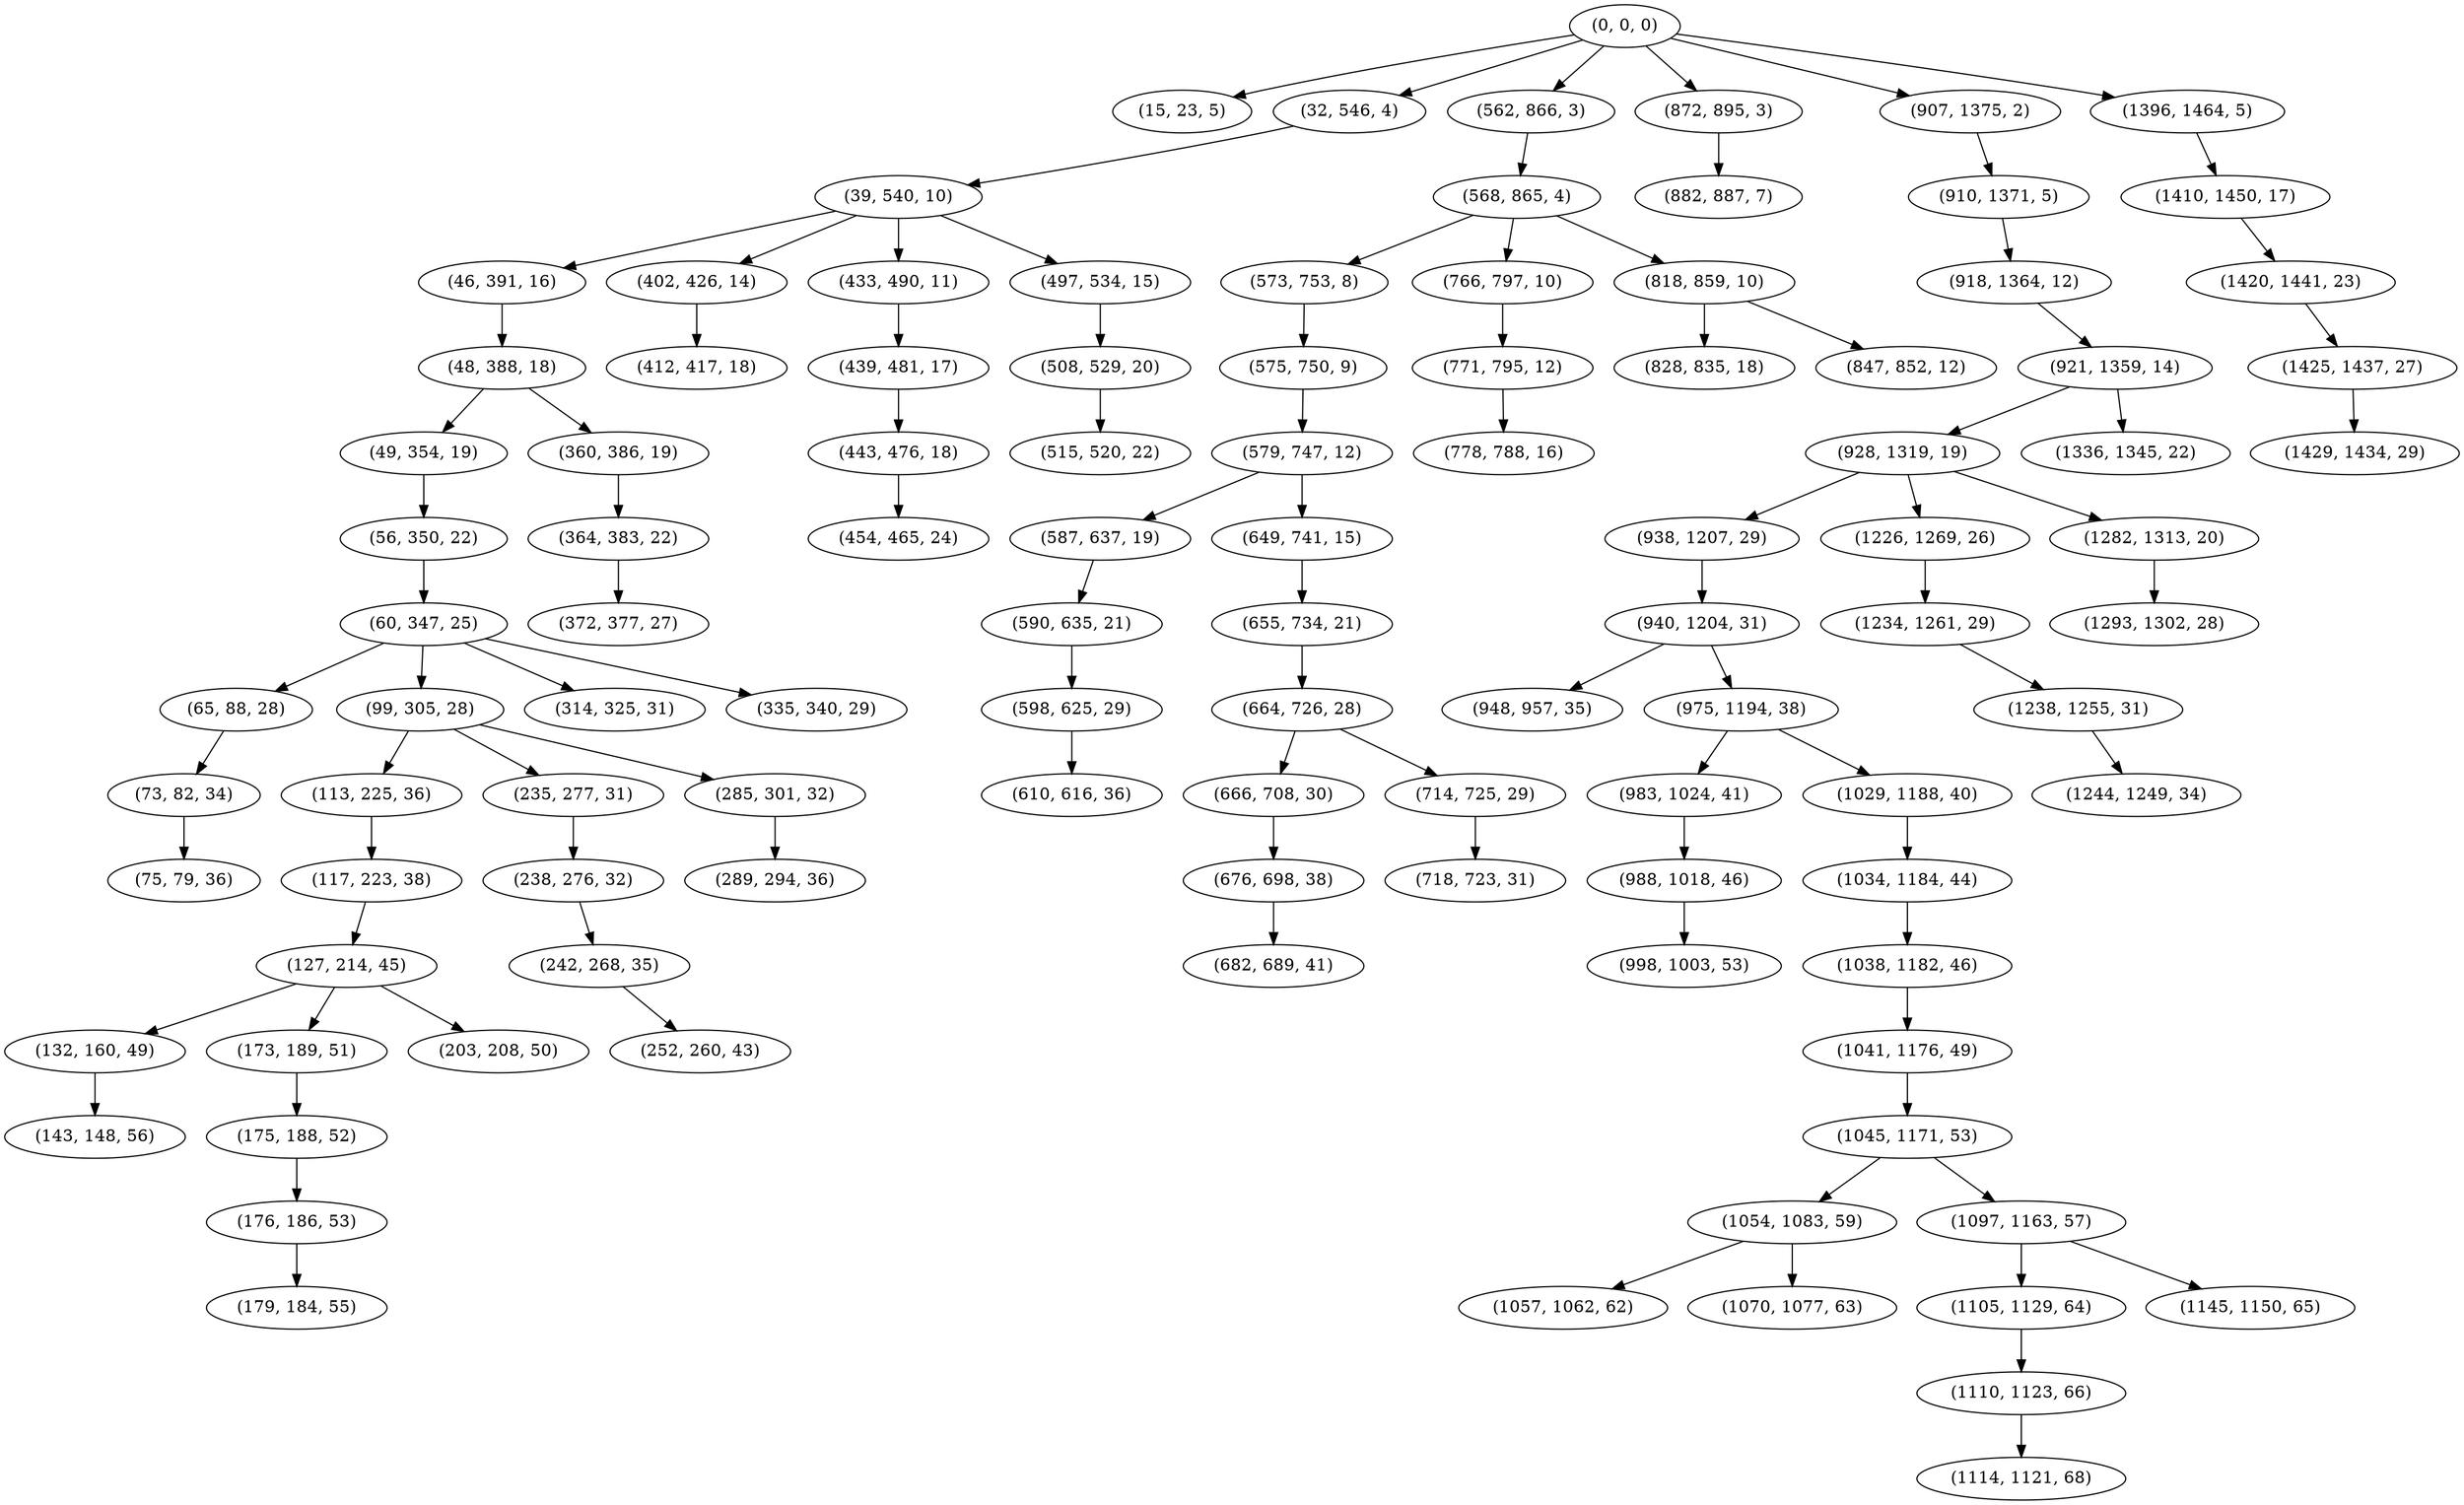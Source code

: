 digraph tree {
    "(0, 0, 0)";
    "(15, 23, 5)";
    "(32, 546, 4)";
    "(39, 540, 10)";
    "(46, 391, 16)";
    "(48, 388, 18)";
    "(49, 354, 19)";
    "(56, 350, 22)";
    "(60, 347, 25)";
    "(65, 88, 28)";
    "(73, 82, 34)";
    "(75, 79, 36)";
    "(99, 305, 28)";
    "(113, 225, 36)";
    "(117, 223, 38)";
    "(127, 214, 45)";
    "(132, 160, 49)";
    "(143, 148, 56)";
    "(173, 189, 51)";
    "(175, 188, 52)";
    "(176, 186, 53)";
    "(179, 184, 55)";
    "(203, 208, 50)";
    "(235, 277, 31)";
    "(238, 276, 32)";
    "(242, 268, 35)";
    "(252, 260, 43)";
    "(285, 301, 32)";
    "(289, 294, 36)";
    "(314, 325, 31)";
    "(335, 340, 29)";
    "(360, 386, 19)";
    "(364, 383, 22)";
    "(372, 377, 27)";
    "(402, 426, 14)";
    "(412, 417, 18)";
    "(433, 490, 11)";
    "(439, 481, 17)";
    "(443, 476, 18)";
    "(454, 465, 24)";
    "(497, 534, 15)";
    "(508, 529, 20)";
    "(515, 520, 22)";
    "(562, 866, 3)";
    "(568, 865, 4)";
    "(573, 753, 8)";
    "(575, 750, 9)";
    "(579, 747, 12)";
    "(587, 637, 19)";
    "(590, 635, 21)";
    "(598, 625, 29)";
    "(610, 616, 36)";
    "(649, 741, 15)";
    "(655, 734, 21)";
    "(664, 726, 28)";
    "(666, 708, 30)";
    "(676, 698, 38)";
    "(682, 689, 41)";
    "(714, 725, 29)";
    "(718, 723, 31)";
    "(766, 797, 10)";
    "(771, 795, 12)";
    "(778, 788, 16)";
    "(818, 859, 10)";
    "(828, 835, 18)";
    "(847, 852, 12)";
    "(872, 895, 3)";
    "(882, 887, 7)";
    "(907, 1375, 2)";
    "(910, 1371, 5)";
    "(918, 1364, 12)";
    "(921, 1359, 14)";
    "(928, 1319, 19)";
    "(938, 1207, 29)";
    "(940, 1204, 31)";
    "(948, 957, 35)";
    "(975, 1194, 38)";
    "(983, 1024, 41)";
    "(988, 1018, 46)";
    "(998, 1003, 53)";
    "(1029, 1188, 40)";
    "(1034, 1184, 44)";
    "(1038, 1182, 46)";
    "(1041, 1176, 49)";
    "(1045, 1171, 53)";
    "(1054, 1083, 59)";
    "(1057, 1062, 62)";
    "(1070, 1077, 63)";
    "(1097, 1163, 57)";
    "(1105, 1129, 64)";
    "(1110, 1123, 66)";
    "(1114, 1121, 68)";
    "(1145, 1150, 65)";
    "(1226, 1269, 26)";
    "(1234, 1261, 29)";
    "(1238, 1255, 31)";
    "(1244, 1249, 34)";
    "(1282, 1313, 20)";
    "(1293, 1302, 28)";
    "(1336, 1345, 22)";
    "(1396, 1464, 5)";
    "(1410, 1450, 17)";
    "(1420, 1441, 23)";
    "(1425, 1437, 27)";
    "(1429, 1434, 29)";
    "(0, 0, 0)" -> "(15, 23, 5)";
    "(0, 0, 0)" -> "(32, 546, 4)";
    "(0, 0, 0)" -> "(562, 866, 3)";
    "(0, 0, 0)" -> "(872, 895, 3)";
    "(0, 0, 0)" -> "(907, 1375, 2)";
    "(0, 0, 0)" -> "(1396, 1464, 5)";
    "(32, 546, 4)" -> "(39, 540, 10)";
    "(39, 540, 10)" -> "(46, 391, 16)";
    "(39, 540, 10)" -> "(402, 426, 14)";
    "(39, 540, 10)" -> "(433, 490, 11)";
    "(39, 540, 10)" -> "(497, 534, 15)";
    "(46, 391, 16)" -> "(48, 388, 18)";
    "(48, 388, 18)" -> "(49, 354, 19)";
    "(48, 388, 18)" -> "(360, 386, 19)";
    "(49, 354, 19)" -> "(56, 350, 22)";
    "(56, 350, 22)" -> "(60, 347, 25)";
    "(60, 347, 25)" -> "(65, 88, 28)";
    "(60, 347, 25)" -> "(99, 305, 28)";
    "(60, 347, 25)" -> "(314, 325, 31)";
    "(60, 347, 25)" -> "(335, 340, 29)";
    "(65, 88, 28)" -> "(73, 82, 34)";
    "(73, 82, 34)" -> "(75, 79, 36)";
    "(99, 305, 28)" -> "(113, 225, 36)";
    "(99, 305, 28)" -> "(235, 277, 31)";
    "(99, 305, 28)" -> "(285, 301, 32)";
    "(113, 225, 36)" -> "(117, 223, 38)";
    "(117, 223, 38)" -> "(127, 214, 45)";
    "(127, 214, 45)" -> "(132, 160, 49)";
    "(127, 214, 45)" -> "(173, 189, 51)";
    "(127, 214, 45)" -> "(203, 208, 50)";
    "(132, 160, 49)" -> "(143, 148, 56)";
    "(173, 189, 51)" -> "(175, 188, 52)";
    "(175, 188, 52)" -> "(176, 186, 53)";
    "(176, 186, 53)" -> "(179, 184, 55)";
    "(235, 277, 31)" -> "(238, 276, 32)";
    "(238, 276, 32)" -> "(242, 268, 35)";
    "(242, 268, 35)" -> "(252, 260, 43)";
    "(285, 301, 32)" -> "(289, 294, 36)";
    "(360, 386, 19)" -> "(364, 383, 22)";
    "(364, 383, 22)" -> "(372, 377, 27)";
    "(402, 426, 14)" -> "(412, 417, 18)";
    "(433, 490, 11)" -> "(439, 481, 17)";
    "(439, 481, 17)" -> "(443, 476, 18)";
    "(443, 476, 18)" -> "(454, 465, 24)";
    "(497, 534, 15)" -> "(508, 529, 20)";
    "(508, 529, 20)" -> "(515, 520, 22)";
    "(562, 866, 3)" -> "(568, 865, 4)";
    "(568, 865, 4)" -> "(573, 753, 8)";
    "(568, 865, 4)" -> "(766, 797, 10)";
    "(568, 865, 4)" -> "(818, 859, 10)";
    "(573, 753, 8)" -> "(575, 750, 9)";
    "(575, 750, 9)" -> "(579, 747, 12)";
    "(579, 747, 12)" -> "(587, 637, 19)";
    "(579, 747, 12)" -> "(649, 741, 15)";
    "(587, 637, 19)" -> "(590, 635, 21)";
    "(590, 635, 21)" -> "(598, 625, 29)";
    "(598, 625, 29)" -> "(610, 616, 36)";
    "(649, 741, 15)" -> "(655, 734, 21)";
    "(655, 734, 21)" -> "(664, 726, 28)";
    "(664, 726, 28)" -> "(666, 708, 30)";
    "(664, 726, 28)" -> "(714, 725, 29)";
    "(666, 708, 30)" -> "(676, 698, 38)";
    "(676, 698, 38)" -> "(682, 689, 41)";
    "(714, 725, 29)" -> "(718, 723, 31)";
    "(766, 797, 10)" -> "(771, 795, 12)";
    "(771, 795, 12)" -> "(778, 788, 16)";
    "(818, 859, 10)" -> "(828, 835, 18)";
    "(818, 859, 10)" -> "(847, 852, 12)";
    "(872, 895, 3)" -> "(882, 887, 7)";
    "(907, 1375, 2)" -> "(910, 1371, 5)";
    "(910, 1371, 5)" -> "(918, 1364, 12)";
    "(918, 1364, 12)" -> "(921, 1359, 14)";
    "(921, 1359, 14)" -> "(928, 1319, 19)";
    "(921, 1359, 14)" -> "(1336, 1345, 22)";
    "(928, 1319, 19)" -> "(938, 1207, 29)";
    "(928, 1319, 19)" -> "(1226, 1269, 26)";
    "(928, 1319, 19)" -> "(1282, 1313, 20)";
    "(938, 1207, 29)" -> "(940, 1204, 31)";
    "(940, 1204, 31)" -> "(948, 957, 35)";
    "(940, 1204, 31)" -> "(975, 1194, 38)";
    "(975, 1194, 38)" -> "(983, 1024, 41)";
    "(975, 1194, 38)" -> "(1029, 1188, 40)";
    "(983, 1024, 41)" -> "(988, 1018, 46)";
    "(988, 1018, 46)" -> "(998, 1003, 53)";
    "(1029, 1188, 40)" -> "(1034, 1184, 44)";
    "(1034, 1184, 44)" -> "(1038, 1182, 46)";
    "(1038, 1182, 46)" -> "(1041, 1176, 49)";
    "(1041, 1176, 49)" -> "(1045, 1171, 53)";
    "(1045, 1171, 53)" -> "(1054, 1083, 59)";
    "(1045, 1171, 53)" -> "(1097, 1163, 57)";
    "(1054, 1083, 59)" -> "(1057, 1062, 62)";
    "(1054, 1083, 59)" -> "(1070, 1077, 63)";
    "(1097, 1163, 57)" -> "(1105, 1129, 64)";
    "(1097, 1163, 57)" -> "(1145, 1150, 65)";
    "(1105, 1129, 64)" -> "(1110, 1123, 66)";
    "(1110, 1123, 66)" -> "(1114, 1121, 68)";
    "(1226, 1269, 26)" -> "(1234, 1261, 29)";
    "(1234, 1261, 29)" -> "(1238, 1255, 31)";
    "(1238, 1255, 31)" -> "(1244, 1249, 34)";
    "(1282, 1313, 20)" -> "(1293, 1302, 28)";
    "(1396, 1464, 5)" -> "(1410, 1450, 17)";
    "(1410, 1450, 17)" -> "(1420, 1441, 23)";
    "(1420, 1441, 23)" -> "(1425, 1437, 27)";
    "(1425, 1437, 27)" -> "(1429, 1434, 29)";
}
